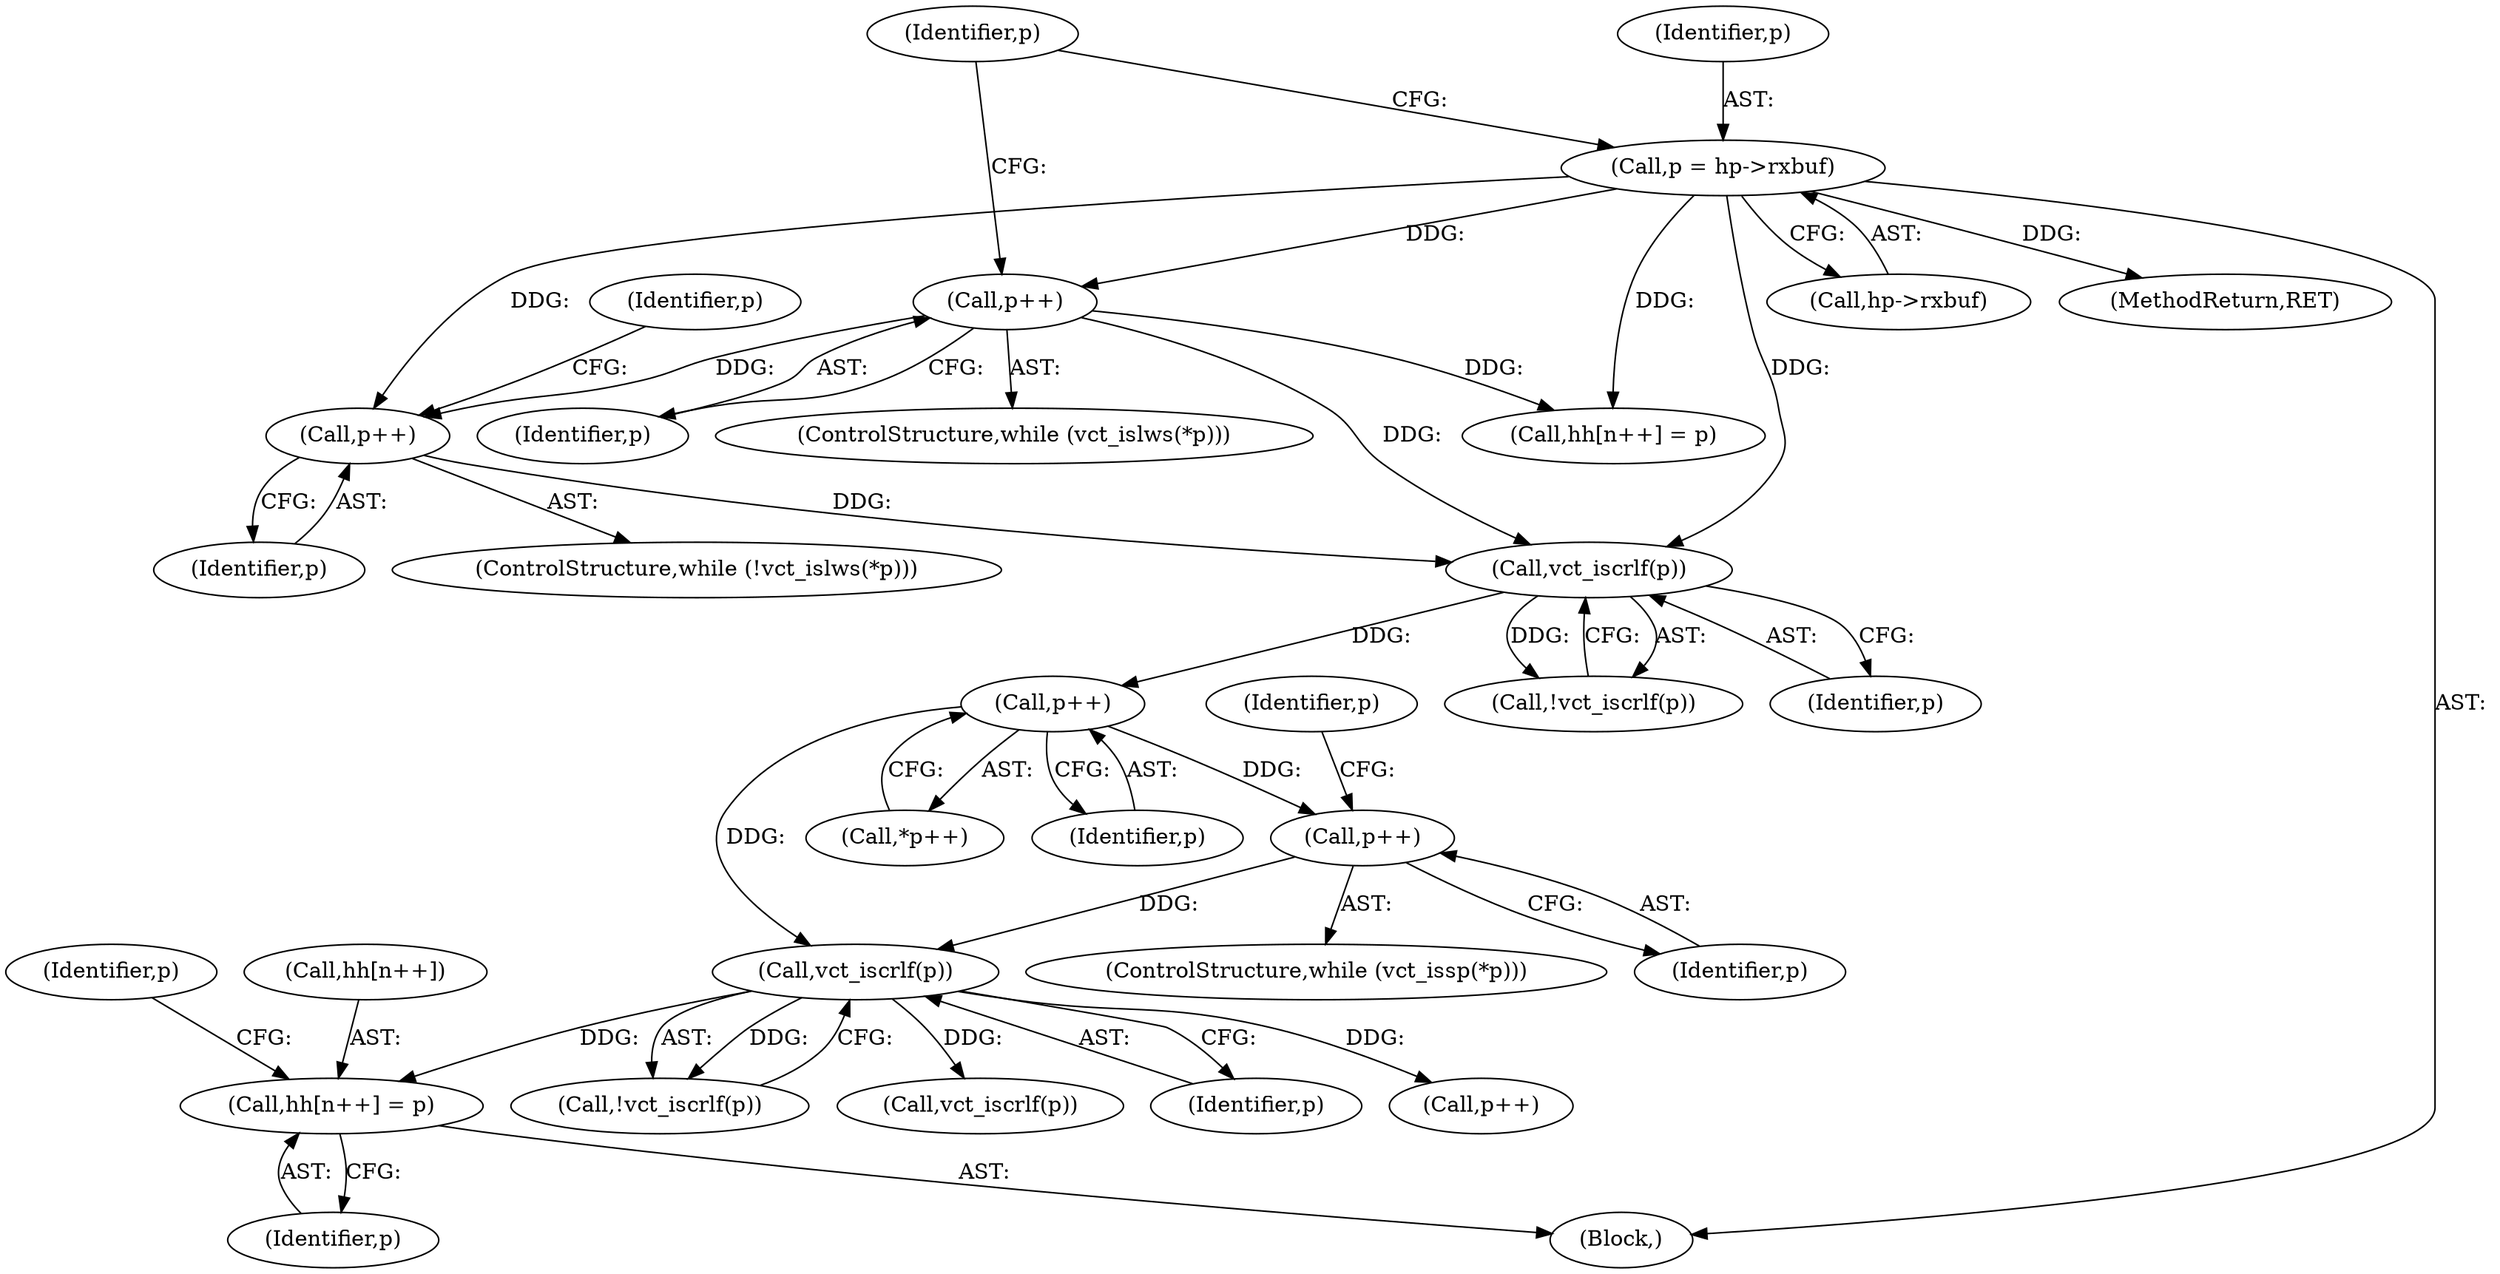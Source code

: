 digraph "0_Varnish-Cache_85e8468bec9416bd7e16b0d80cb820ecd2b330c3_2@pointer" {
"1000196" [label="(Call,hh[n++] = p)"];
"1000194" [label="(Call,vct_iscrlf(p))"];
"1000183" [label="(Call,p++)"];
"1000179" [label="(Call,vct_iscrlf(p))"];
"1000175" [label="(Call,p++)"];
"1000153" [label="(Call,p = hp->rxbuf)"];
"1000162" [label="(Call,p++)"];
"1000190" [label="(Call,p++)"];
"1000175" [label="(Call,p++)"];
"1000178" [label="(Call,!vct_iscrlf(p))"];
"1000161" [label="(Identifier,p)"];
"1000194" [label="(Call,vct_iscrlf(p))"];
"1000154" [label="(Identifier,p)"];
"1000193" [label="(Call,!vct_iscrlf(p))"];
"1000186" [label="(ControlStructure,while (vct_issp(*p)))"];
"1000196" [label="(Call,hh[n++] = p)"];
"1000155" [label="(Call,hp->rxbuf)"];
"1000201" [label="(Identifier,p)"];
"1000206" [label="(Identifier,p)"];
"1000182" [label="(Call,*p++)"];
"1000163" [label="(Identifier,p)"];
"1000162" [label="(Call,p++)"];
"1000210" [label="(Call,vct_iscrlf(p))"];
"1000191" [label="(Identifier,p)"];
"1000190" [label="(Call,p++)"];
"1000176" [label="(Identifier,p)"];
"1000174" [label="(Identifier,p)"];
"1000153" [label="(Call,p = hp->rxbuf)"];
"1000197" [label="(Call,hh[n++])"];
"1000164" [label="(Call,hh[n++] = p)"];
"1000170" [label="(ControlStructure,while (!vct_islws(*p)))"];
"1000189" [label="(Identifier,p)"];
"1000195" [label="(Identifier,p)"];
"1000158" [label="(ControlStructure,while (vct_islws(*p)))"];
"1000180" [label="(Identifier,p)"];
"1000353" [label="(MethodReturn,RET)"];
"1000179" [label="(Call,vct_iscrlf(p))"];
"1000108" [label="(Block,)"];
"1000183" [label="(Call,p++)"];
"1000184" [label="(Identifier,p)"];
"1000207" [label="(Call,p++)"];
"1000196" -> "1000108"  [label="AST: "];
"1000196" -> "1000201"  [label="CFG: "];
"1000197" -> "1000196"  [label="AST: "];
"1000201" -> "1000196"  [label="AST: "];
"1000206" -> "1000196"  [label="CFG: "];
"1000194" -> "1000196"  [label="DDG: "];
"1000194" -> "1000193"  [label="AST: "];
"1000194" -> "1000195"  [label="CFG: "];
"1000195" -> "1000194"  [label="AST: "];
"1000193" -> "1000194"  [label="CFG: "];
"1000194" -> "1000193"  [label="DDG: "];
"1000183" -> "1000194"  [label="DDG: "];
"1000190" -> "1000194"  [label="DDG: "];
"1000194" -> "1000207"  [label="DDG: "];
"1000194" -> "1000210"  [label="DDG: "];
"1000183" -> "1000182"  [label="AST: "];
"1000183" -> "1000184"  [label="CFG: "];
"1000184" -> "1000183"  [label="AST: "];
"1000182" -> "1000183"  [label="CFG: "];
"1000179" -> "1000183"  [label="DDG: "];
"1000183" -> "1000190"  [label="DDG: "];
"1000179" -> "1000178"  [label="AST: "];
"1000179" -> "1000180"  [label="CFG: "];
"1000180" -> "1000179"  [label="AST: "];
"1000178" -> "1000179"  [label="CFG: "];
"1000179" -> "1000178"  [label="DDG: "];
"1000175" -> "1000179"  [label="DDG: "];
"1000153" -> "1000179"  [label="DDG: "];
"1000162" -> "1000179"  [label="DDG: "];
"1000175" -> "1000170"  [label="AST: "];
"1000175" -> "1000176"  [label="CFG: "];
"1000176" -> "1000175"  [label="AST: "];
"1000174" -> "1000175"  [label="CFG: "];
"1000153" -> "1000175"  [label="DDG: "];
"1000162" -> "1000175"  [label="DDG: "];
"1000153" -> "1000108"  [label="AST: "];
"1000153" -> "1000155"  [label="CFG: "];
"1000154" -> "1000153"  [label="AST: "];
"1000155" -> "1000153"  [label="AST: "];
"1000161" -> "1000153"  [label="CFG: "];
"1000153" -> "1000353"  [label="DDG: "];
"1000153" -> "1000162"  [label="DDG: "];
"1000153" -> "1000164"  [label="DDG: "];
"1000162" -> "1000158"  [label="AST: "];
"1000162" -> "1000163"  [label="CFG: "];
"1000163" -> "1000162"  [label="AST: "];
"1000161" -> "1000162"  [label="CFG: "];
"1000162" -> "1000164"  [label="DDG: "];
"1000190" -> "1000186"  [label="AST: "];
"1000190" -> "1000191"  [label="CFG: "];
"1000191" -> "1000190"  [label="AST: "];
"1000189" -> "1000190"  [label="CFG: "];
}

